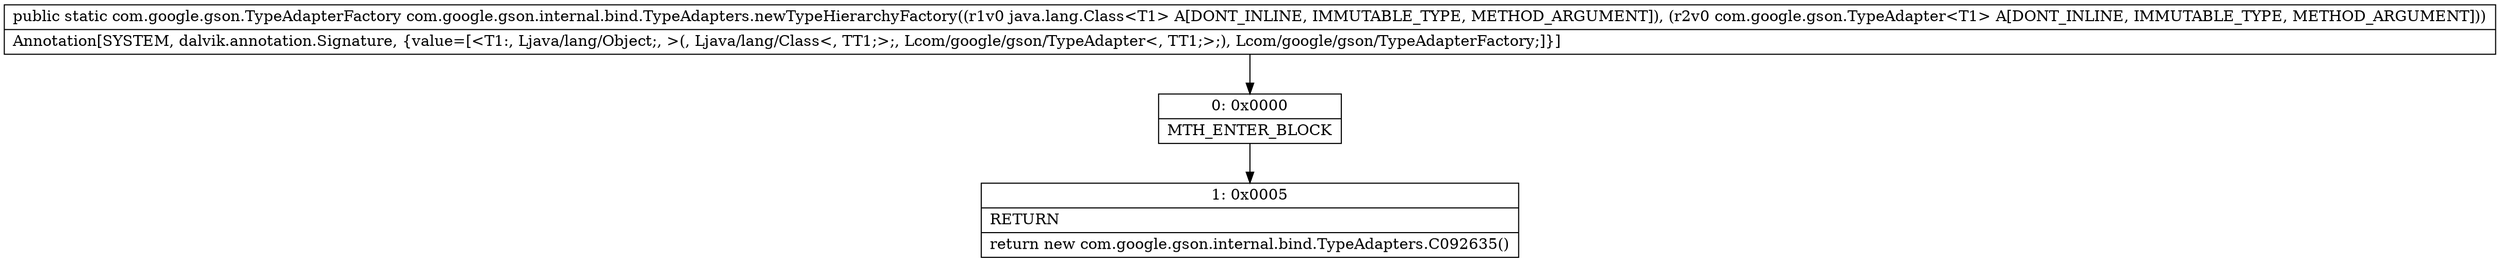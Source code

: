 digraph "CFG forcom.google.gson.internal.bind.TypeAdapters.newTypeHierarchyFactory(Ljava\/lang\/Class;Lcom\/google\/gson\/TypeAdapter;)Lcom\/google\/gson\/TypeAdapterFactory;" {
Node_0 [shape=record,label="{0\:\ 0x0000|MTH_ENTER_BLOCK\l}"];
Node_1 [shape=record,label="{1\:\ 0x0005|RETURN\l|return new com.google.gson.internal.bind.TypeAdapters.C092635()\l}"];
MethodNode[shape=record,label="{public static com.google.gson.TypeAdapterFactory com.google.gson.internal.bind.TypeAdapters.newTypeHierarchyFactory((r1v0 java.lang.Class\<T1\> A[DONT_INLINE, IMMUTABLE_TYPE, METHOD_ARGUMENT]), (r2v0 com.google.gson.TypeAdapter\<T1\> A[DONT_INLINE, IMMUTABLE_TYPE, METHOD_ARGUMENT]))  | Annotation[SYSTEM, dalvik.annotation.Signature, \{value=[\<T1:, Ljava\/lang\/Object;, \>(, Ljava\/lang\/Class\<, TT1;\>;, Lcom\/google\/gson\/TypeAdapter\<, TT1;\>;), Lcom\/google\/gson\/TypeAdapterFactory;]\}]\l}"];
MethodNode -> Node_0;
Node_0 -> Node_1;
}

